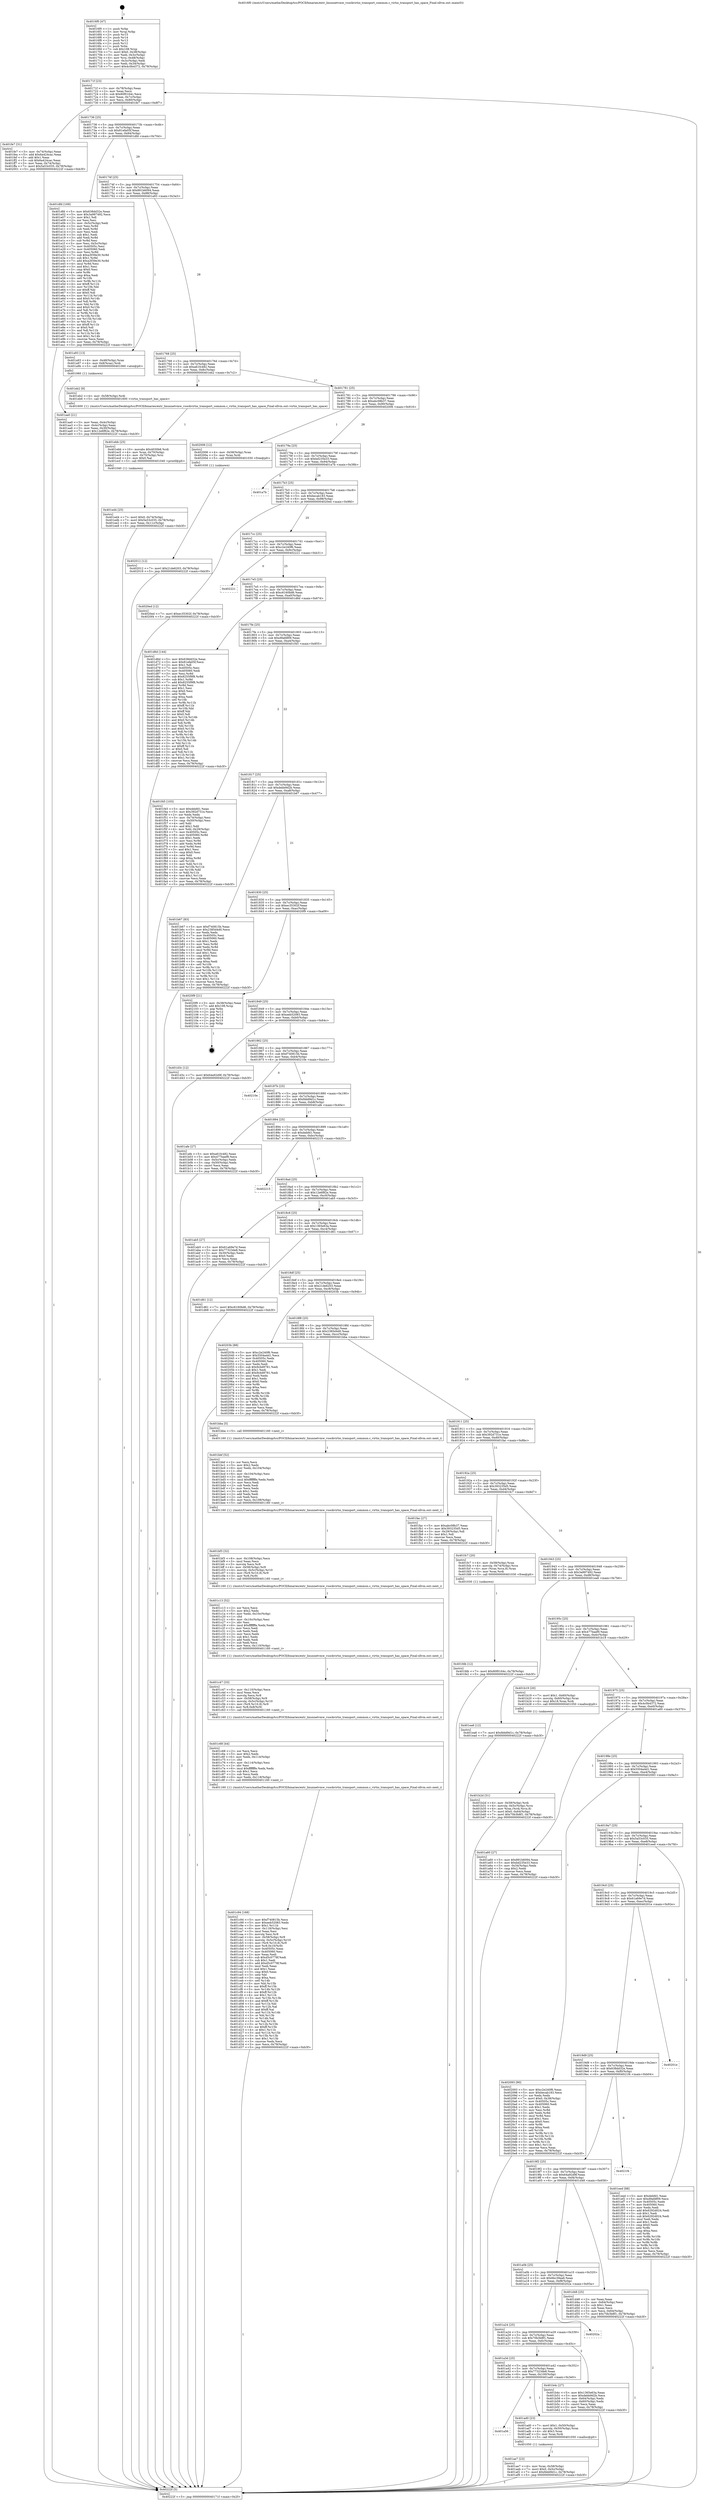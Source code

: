 digraph "0x4016f0" {
  label = "0x4016f0 (/mnt/c/Users/mathe/Desktop/tcc/POCII/binaries/extr_linuxnetvmw_vsockvirtio_transport_common.c_virtio_transport_has_space_Final-ollvm.out::main(0))"
  labelloc = "t"
  node[shape=record]

  Entry [label="",width=0.3,height=0.3,shape=circle,fillcolor=black,style=filled]
  "0x40171f" [label="{
     0x40171f [23]\l
     | [instrs]\l
     &nbsp;&nbsp;0x40171f \<+3\>: mov -0x78(%rbp),%eax\l
     &nbsp;&nbsp;0x401722 \<+2\>: mov %eax,%ecx\l
     &nbsp;&nbsp;0x401724 \<+6\>: sub $0x80f0164c,%ecx\l
     &nbsp;&nbsp;0x40172a \<+3\>: mov %eax,-0x7c(%rbp)\l
     &nbsp;&nbsp;0x40172d \<+3\>: mov %ecx,-0x80(%rbp)\l
     &nbsp;&nbsp;0x401730 \<+6\>: je 0000000000401fe7 \<main+0x8f7\>\l
  }"]
  "0x401fe7" [label="{
     0x401fe7 [31]\l
     | [instrs]\l
     &nbsp;&nbsp;0x401fe7 \<+3\>: mov -0x74(%rbp),%eax\l
     &nbsp;&nbsp;0x401fea \<+5\>: add $0x6a424cac,%eax\l
     &nbsp;&nbsp;0x401fef \<+3\>: add $0x1,%eax\l
     &nbsp;&nbsp;0x401ff2 \<+5\>: sub $0x6a424cac,%eax\l
     &nbsp;&nbsp;0x401ff7 \<+3\>: mov %eax,-0x74(%rbp)\l
     &nbsp;&nbsp;0x401ffa \<+7\>: movl $0x5a53c035,-0x78(%rbp)\l
     &nbsp;&nbsp;0x402001 \<+5\>: jmp 000000000040222f \<main+0xb3f\>\l
  }"]
  "0x401736" [label="{
     0x401736 [25]\l
     | [instrs]\l
     &nbsp;&nbsp;0x401736 \<+5\>: jmp 000000000040173b \<main+0x4b\>\l
     &nbsp;&nbsp;0x40173b \<+3\>: mov -0x7c(%rbp),%eax\l
     &nbsp;&nbsp;0x40173e \<+5\>: sub $0x81efa05f,%eax\l
     &nbsp;&nbsp;0x401743 \<+6\>: mov %eax,-0x84(%rbp)\l
     &nbsp;&nbsp;0x401749 \<+6\>: je 0000000000401dfd \<main+0x70d\>\l
  }"]
  Exit [label="",width=0.3,height=0.3,shape=circle,fillcolor=black,style=filled,peripheries=2]
  "0x401dfd" [label="{
     0x401dfd [169]\l
     | [instrs]\l
     &nbsp;&nbsp;0x401dfd \<+5\>: mov $0x638dd32e,%eax\l
     &nbsp;&nbsp;0x401e02 \<+5\>: mov $0x3a997492,%ecx\l
     &nbsp;&nbsp;0x401e07 \<+2\>: mov $0x1,%dl\l
     &nbsp;&nbsp;0x401e09 \<+2\>: xor %esi,%esi\l
     &nbsp;&nbsp;0x401e0b \<+3\>: mov -0x5c(%rbp),%edi\l
     &nbsp;&nbsp;0x401e0e \<+3\>: mov %esi,%r8d\l
     &nbsp;&nbsp;0x401e11 \<+3\>: sub %edi,%r8d\l
     &nbsp;&nbsp;0x401e14 \<+2\>: mov %esi,%edi\l
     &nbsp;&nbsp;0x401e16 \<+3\>: sub $0x1,%edi\l
     &nbsp;&nbsp;0x401e19 \<+3\>: add %edi,%r8d\l
     &nbsp;&nbsp;0x401e1c \<+3\>: sub %r8d,%esi\l
     &nbsp;&nbsp;0x401e1f \<+3\>: mov %esi,-0x5c(%rbp)\l
     &nbsp;&nbsp;0x401e22 \<+7\>: mov 0x40505c,%esi\l
     &nbsp;&nbsp;0x401e29 \<+7\>: mov 0x405060,%edi\l
     &nbsp;&nbsp;0x401e30 \<+3\>: mov %esi,%r8d\l
     &nbsp;&nbsp;0x401e33 \<+7\>: sub $0xa3f39e30,%r8d\l
     &nbsp;&nbsp;0x401e3a \<+4\>: sub $0x1,%r8d\l
     &nbsp;&nbsp;0x401e3e \<+7\>: add $0xa3f39e30,%r8d\l
     &nbsp;&nbsp;0x401e45 \<+4\>: imul %r8d,%esi\l
     &nbsp;&nbsp;0x401e49 \<+3\>: and $0x1,%esi\l
     &nbsp;&nbsp;0x401e4c \<+3\>: cmp $0x0,%esi\l
     &nbsp;&nbsp;0x401e4f \<+4\>: sete %r9b\l
     &nbsp;&nbsp;0x401e53 \<+3\>: cmp $0xa,%edi\l
     &nbsp;&nbsp;0x401e56 \<+4\>: setl %r10b\l
     &nbsp;&nbsp;0x401e5a \<+3\>: mov %r9b,%r11b\l
     &nbsp;&nbsp;0x401e5d \<+4\>: xor $0xff,%r11b\l
     &nbsp;&nbsp;0x401e61 \<+3\>: mov %r10b,%bl\l
     &nbsp;&nbsp;0x401e64 \<+3\>: xor $0xff,%bl\l
     &nbsp;&nbsp;0x401e67 \<+3\>: xor $0x0,%dl\l
     &nbsp;&nbsp;0x401e6a \<+3\>: mov %r11b,%r14b\l
     &nbsp;&nbsp;0x401e6d \<+4\>: and $0x0,%r14b\l
     &nbsp;&nbsp;0x401e71 \<+3\>: and %dl,%r9b\l
     &nbsp;&nbsp;0x401e74 \<+3\>: mov %bl,%r15b\l
     &nbsp;&nbsp;0x401e77 \<+4\>: and $0x0,%r15b\l
     &nbsp;&nbsp;0x401e7b \<+3\>: and %dl,%r10b\l
     &nbsp;&nbsp;0x401e7e \<+3\>: or %r9b,%r14b\l
     &nbsp;&nbsp;0x401e81 \<+3\>: or %r10b,%r15b\l
     &nbsp;&nbsp;0x401e84 \<+3\>: xor %r15b,%r14b\l
     &nbsp;&nbsp;0x401e87 \<+3\>: or %bl,%r11b\l
     &nbsp;&nbsp;0x401e8a \<+4\>: xor $0xff,%r11b\l
     &nbsp;&nbsp;0x401e8e \<+3\>: or $0x0,%dl\l
     &nbsp;&nbsp;0x401e91 \<+3\>: and %dl,%r11b\l
     &nbsp;&nbsp;0x401e94 \<+3\>: or %r11b,%r14b\l
     &nbsp;&nbsp;0x401e97 \<+4\>: test $0x1,%r14b\l
     &nbsp;&nbsp;0x401e9b \<+3\>: cmovne %ecx,%eax\l
     &nbsp;&nbsp;0x401e9e \<+3\>: mov %eax,-0x78(%rbp)\l
     &nbsp;&nbsp;0x401ea1 \<+5\>: jmp 000000000040222f \<main+0xb3f\>\l
  }"]
  "0x40174f" [label="{
     0x40174f [25]\l
     | [instrs]\l
     &nbsp;&nbsp;0x40174f \<+5\>: jmp 0000000000401754 \<main+0x64\>\l
     &nbsp;&nbsp;0x401754 \<+3\>: mov -0x7c(%rbp),%eax\l
     &nbsp;&nbsp;0x401757 \<+5\>: sub $0x891b6094,%eax\l
     &nbsp;&nbsp;0x40175c \<+6\>: mov %eax,-0x88(%rbp)\l
     &nbsp;&nbsp;0x401762 \<+6\>: je 0000000000401a93 \<main+0x3a3\>\l
  }"]
  "0x402012" [label="{
     0x402012 [12]\l
     | [instrs]\l
     &nbsp;&nbsp;0x402012 \<+7\>: movl $0x21de6203,-0x78(%rbp)\l
     &nbsp;&nbsp;0x402019 \<+5\>: jmp 000000000040222f \<main+0xb3f\>\l
  }"]
  "0x401a93" [label="{
     0x401a93 [13]\l
     | [instrs]\l
     &nbsp;&nbsp;0x401a93 \<+4\>: mov -0x48(%rbp),%rax\l
     &nbsp;&nbsp;0x401a97 \<+4\>: mov 0x8(%rax),%rdi\l
     &nbsp;&nbsp;0x401a9b \<+5\>: call 0000000000401060 \<atoi@plt\>\l
     | [calls]\l
     &nbsp;&nbsp;0x401060 \{1\} (unknown)\l
  }"]
  "0x401768" [label="{
     0x401768 [25]\l
     | [instrs]\l
     &nbsp;&nbsp;0x401768 \<+5\>: jmp 000000000040176d \<main+0x7d\>\l
     &nbsp;&nbsp;0x40176d \<+3\>: mov -0x7c(%rbp),%eax\l
     &nbsp;&nbsp;0x401770 \<+5\>: sub $0xa61fc482,%eax\l
     &nbsp;&nbsp;0x401775 \<+6\>: mov %eax,-0x8c(%rbp)\l
     &nbsp;&nbsp;0x40177b \<+6\>: je 0000000000401eb2 \<main+0x7c2\>\l
  }"]
  "0x401fdb" [label="{
     0x401fdb [12]\l
     | [instrs]\l
     &nbsp;&nbsp;0x401fdb \<+7\>: movl $0x80f0164c,-0x78(%rbp)\l
     &nbsp;&nbsp;0x401fe2 \<+5\>: jmp 000000000040222f \<main+0xb3f\>\l
  }"]
  "0x401eb2" [label="{
     0x401eb2 [9]\l
     | [instrs]\l
     &nbsp;&nbsp;0x401eb2 \<+4\>: mov -0x58(%rbp),%rdi\l
     &nbsp;&nbsp;0x401eb6 \<+5\>: call 0000000000401600 \<virtio_transport_has_space\>\l
     | [calls]\l
     &nbsp;&nbsp;0x401600 \{1\} (/mnt/c/Users/mathe/Desktop/tcc/POCII/binaries/extr_linuxnetvmw_vsockvirtio_transport_common.c_virtio_transport_has_space_Final-ollvm.out::virtio_transport_has_space)\l
  }"]
  "0x401781" [label="{
     0x401781 [25]\l
     | [instrs]\l
     &nbsp;&nbsp;0x401781 \<+5\>: jmp 0000000000401786 \<main+0x96\>\l
     &nbsp;&nbsp;0x401786 \<+3\>: mov -0x7c(%rbp),%eax\l
     &nbsp;&nbsp;0x401789 \<+5\>: sub $0xabc08b37,%eax\l
     &nbsp;&nbsp;0x40178e \<+6\>: mov %eax,-0x90(%rbp)\l
     &nbsp;&nbsp;0x401794 \<+6\>: je 0000000000402006 \<main+0x916\>\l
  }"]
  "0x401ed4" [label="{
     0x401ed4 [25]\l
     | [instrs]\l
     &nbsp;&nbsp;0x401ed4 \<+7\>: movl $0x0,-0x74(%rbp)\l
     &nbsp;&nbsp;0x401edb \<+7\>: movl $0x5a53c035,-0x78(%rbp)\l
     &nbsp;&nbsp;0x401ee2 \<+6\>: mov %eax,-0x11c(%rbp)\l
     &nbsp;&nbsp;0x401ee8 \<+5\>: jmp 000000000040222f \<main+0xb3f\>\l
  }"]
  "0x402006" [label="{
     0x402006 [12]\l
     | [instrs]\l
     &nbsp;&nbsp;0x402006 \<+4\>: mov -0x58(%rbp),%rax\l
     &nbsp;&nbsp;0x40200a \<+3\>: mov %rax,%rdi\l
     &nbsp;&nbsp;0x40200d \<+5\>: call 0000000000401030 \<free@plt\>\l
     | [calls]\l
     &nbsp;&nbsp;0x401030 \{1\} (unknown)\l
  }"]
  "0x40179a" [label="{
     0x40179a [25]\l
     | [instrs]\l
     &nbsp;&nbsp;0x40179a \<+5\>: jmp 000000000040179f \<main+0xaf\>\l
     &nbsp;&nbsp;0x40179f \<+3\>: mov -0x7c(%rbp),%eax\l
     &nbsp;&nbsp;0x4017a2 \<+5\>: sub $0xbd235e33,%eax\l
     &nbsp;&nbsp;0x4017a7 \<+6\>: mov %eax,-0x94(%rbp)\l
     &nbsp;&nbsp;0x4017ad \<+6\>: je 0000000000401a7b \<main+0x38b\>\l
  }"]
  "0x401ebb" [label="{
     0x401ebb [25]\l
     | [instrs]\l
     &nbsp;&nbsp;0x401ebb \<+10\>: movabs $0x4030b6,%rdi\l
     &nbsp;&nbsp;0x401ec5 \<+4\>: mov %rax,-0x70(%rbp)\l
     &nbsp;&nbsp;0x401ec9 \<+4\>: mov -0x70(%rbp),%rsi\l
     &nbsp;&nbsp;0x401ecd \<+2\>: mov $0x0,%al\l
     &nbsp;&nbsp;0x401ecf \<+5\>: call 0000000000401040 \<printf@plt\>\l
     | [calls]\l
     &nbsp;&nbsp;0x401040 \{1\} (unknown)\l
  }"]
  "0x401a7b" [label="{
     0x401a7b\l
  }", style=dashed]
  "0x4017b3" [label="{
     0x4017b3 [25]\l
     | [instrs]\l
     &nbsp;&nbsp;0x4017b3 \<+5\>: jmp 00000000004017b8 \<main+0xc8\>\l
     &nbsp;&nbsp;0x4017b8 \<+3\>: mov -0x7c(%rbp),%eax\l
     &nbsp;&nbsp;0x4017bb \<+5\>: sub $0xbecab183,%eax\l
     &nbsp;&nbsp;0x4017c0 \<+6\>: mov %eax,-0x98(%rbp)\l
     &nbsp;&nbsp;0x4017c6 \<+6\>: je 00000000004020ed \<main+0x9fd\>\l
  }"]
  "0x401c94" [label="{
     0x401c94 [168]\l
     | [instrs]\l
     &nbsp;&nbsp;0x401c94 \<+5\>: mov $0xf740815b,%ecx\l
     &nbsp;&nbsp;0x401c99 \<+5\>: mov $0xeeb52083,%edx\l
     &nbsp;&nbsp;0x401c9e \<+3\>: mov $0x1,%r11b\l
     &nbsp;&nbsp;0x401ca1 \<+6\>: mov -0x118(%rbp),%esi\l
     &nbsp;&nbsp;0x401ca7 \<+3\>: imul %eax,%esi\l
     &nbsp;&nbsp;0x401caa \<+3\>: movslq %esi,%r8\l
     &nbsp;&nbsp;0x401cad \<+4\>: mov -0x58(%rbp),%r9\l
     &nbsp;&nbsp;0x401cb1 \<+4\>: movslq -0x5c(%rbp),%r10\l
     &nbsp;&nbsp;0x401cb5 \<+4\>: mov (%r9,%r10,8),%r9\l
     &nbsp;&nbsp;0x401cb9 \<+4\>: mov %r8,0x10(%r9)\l
     &nbsp;&nbsp;0x401cbd \<+7\>: mov 0x40505c,%eax\l
     &nbsp;&nbsp;0x401cc4 \<+7\>: mov 0x405060,%esi\l
     &nbsp;&nbsp;0x401ccb \<+2\>: mov %eax,%edi\l
     &nbsp;&nbsp;0x401ccd \<+6\>: sub $0xd5c0778f,%edi\l
     &nbsp;&nbsp;0x401cd3 \<+3\>: sub $0x1,%edi\l
     &nbsp;&nbsp;0x401cd6 \<+6\>: add $0xd5c0778f,%edi\l
     &nbsp;&nbsp;0x401cdc \<+3\>: imul %edi,%eax\l
     &nbsp;&nbsp;0x401cdf \<+3\>: and $0x1,%eax\l
     &nbsp;&nbsp;0x401ce2 \<+3\>: cmp $0x0,%eax\l
     &nbsp;&nbsp;0x401ce5 \<+3\>: sete %bl\l
     &nbsp;&nbsp;0x401ce8 \<+3\>: cmp $0xa,%esi\l
     &nbsp;&nbsp;0x401ceb \<+4\>: setl %r14b\l
     &nbsp;&nbsp;0x401cef \<+3\>: mov %bl,%r15b\l
     &nbsp;&nbsp;0x401cf2 \<+4\>: xor $0xff,%r15b\l
     &nbsp;&nbsp;0x401cf6 \<+3\>: mov %r14b,%r12b\l
     &nbsp;&nbsp;0x401cf9 \<+4\>: xor $0xff,%r12b\l
     &nbsp;&nbsp;0x401cfd \<+4\>: xor $0x1,%r11b\l
     &nbsp;&nbsp;0x401d01 \<+3\>: mov %r15b,%r13b\l
     &nbsp;&nbsp;0x401d04 \<+4\>: and $0xff,%r13b\l
     &nbsp;&nbsp;0x401d08 \<+3\>: and %r11b,%bl\l
     &nbsp;&nbsp;0x401d0b \<+3\>: mov %r12b,%al\l
     &nbsp;&nbsp;0x401d0e \<+2\>: and $0xff,%al\l
     &nbsp;&nbsp;0x401d10 \<+3\>: and %r11b,%r14b\l
     &nbsp;&nbsp;0x401d13 \<+3\>: or %bl,%r13b\l
     &nbsp;&nbsp;0x401d16 \<+3\>: or %r14b,%al\l
     &nbsp;&nbsp;0x401d19 \<+3\>: xor %al,%r13b\l
     &nbsp;&nbsp;0x401d1c \<+3\>: or %r12b,%r15b\l
     &nbsp;&nbsp;0x401d1f \<+4\>: xor $0xff,%r15b\l
     &nbsp;&nbsp;0x401d23 \<+4\>: or $0x1,%r11b\l
     &nbsp;&nbsp;0x401d27 \<+3\>: and %r11b,%r15b\l
     &nbsp;&nbsp;0x401d2a \<+3\>: or %r15b,%r13b\l
     &nbsp;&nbsp;0x401d2d \<+4\>: test $0x1,%r13b\l
     &nbsp;&nbsp;0x401d31 \<+3\>: cmovne %edx,%ecx\l
     &nbsp;&nbsp;0x401d34 \<+3\>: mov %ecx,-0x78(%rbp)\l
     &nbsp;&nbsp;0x401d37 \<+5\>: jmp 000000000040222f \<main+0xb3f\>\l
  }"]
  "0x4020ed" [label="{
     0x4020ed [12]\l
     | [instrs]\l
     &nbsp;&nbsp;0x4020ed \<+7\>: movl $0xec35302f,-0x78(%rbp)\l
     &nbsp;&nbsp;0x4020f4 \<+5\>: jmp 000000000040222f \<main+0xb3f\>\l
  }"]
  "0x4017cc" [label="{
     0x4017cc [25]\l
     | [instrs]\l
     &nbsp;&nbsp;0x4017cc \<+5\>: jmp 00000000004017d1 \<main+0xe1\>\l
     &nbsp;&nbsp;0x4017d1 \<+3\>: mov -0x7c(%rbp),%eax\l
     &nbsp;&nbsp;0x4017d4 \<+5\>: sub $0xc2e240f6,%eax\l
     &nbsp;&nbsp;0x4017d9 \<+6\>: mov %eax,-0x9c(%rbp)\l
     &nbsp;&nbsp;0x4017df \<+6\>: je 0000000000402221 \<main+0xb31\>\l
  }"]
  "0x401c68" [label="{
     0x401c68 [44]\l
     | [instrs]\l
     &nbsp;&nbsp;0x401c68 \<+2\>: xor %ecx,%ecx\l
     &nbsp;&nbsp;0x401c6a \<+5\>: mov $0x2,%edx\l
     &nbsp;&nbsp;0x401c6f \<+6\>: mov %edx,-0x114(%rbp)\l
     &nbsp;&nbsp;0x401c75 \<+1\>: cltd\l
     &nbsp;&nbsp;0x401c76 \<+6\>: mov -0x114(%rbp),%esi\l
     &nbsp;&nbsp;0x401c7c \<+2\>: idiv %esi\l
     &nbsp;&nbsp;0x401c7e \<+6\>: imul $0xfffffffe,%edx,%edx\l
     &nbsp;&nbsp;0x401c84 \<+3\>: sub $0x1,%ecx\l
     &nbsp;&nbsp;0x401c87 \<+2\>: sub %ecx,%edx\l
     &nbsp;&nbsp;0x401c89 \<+6\>: mov %edx,-0x118(%rbp)\l
     &nbsp;&nbsp;0x401c8f \<+5\>: call 0000000000401160 \<next_i\>\l
     | [calls]\l
     &nbsp;&nbsp;0x401160 \{1\} (/mnt/c/Users/mathe/Desktop/tcc/POCII/binaries/extr_linuxnetvmw_vsockvirtio_transport_common.c_virtio_transport_has_space_Final-ollvm.out::next_i)\l
  }"]
  "0x402221" [label="{
     0x402221\l
  }", style=dashed]
  "0x4017e5" [label="{
     0x4017e5 [25]\l
     | [instrs]\l
     &nbsp;&nbsp;0x4017e5 \<+5\>: jmp 00000000004017ea \<main+0xfa\>\l
     &nbsp;&nbsp;0x4017ea \<+3\>: mov -0x7c(%rbp),%eax\l
     &nbsp;&nbsp;0x4017ed \<+5\>: sub $0xc6160bd6,%eax\l
     &nbsp;&nbsp;0x4017f2 \<+6\>: mov %eax,-0xa0(%rbp)\l
     &nbsp;&nbsp;0x4017f8 \<+6\>: je 0000000000401d6d \<main+0x67d\>\l
  }"]
  "0x401c47" [label="{
     0x401c47 [33]\l
     | [instrs]\l
     &nbsp;&nbsp;0x401c47 \<+6\>: mov -0x110(%rbp),%ecx\l
     &nbsp;&nbsp;0x401c4d \<+3\>: imul %eax,%ecx\l
     &nbsp;&nbsp;0x401c50 \<+3\>: movslq %ecx,%r8\l
     &nbsp;&nbsp;0x401c53 \<+4\>: mov -0x58(%rbp),%r9\l
     &nbsp;&nbsp;0x401c57 \<+4\>: movslq -0x5c(%rbp),%r10\l
     &nbsp;&nbsp;0x401c5b \<+4\>: mov (%r9,%r10,8),%r9\l
     &nbsp;&nbsp;0x401c5f \<+4\>: mov %r8,0x8(%r9)\l
     &nbsp;&nbsp;0x401c63 \<+5\>: call 0000000000401160 \<next_i\>\l
     | [calls]\l
     &nbsp;&nbsp;0x401160 \{1\} (/mnt/c/Users/mathe/Desktop/tcc/POCII/binaries/extr_linuxnetvmw_vsockvirtio_transport_common.c_virtio_transport_has_space_Final-ollvm.out::next_i)\l
  }"]
  "0x401d6d" [label="{
     0x401d6d [144]\l
     | [instrs]\l
     &nbsp;&nbsp;0x401d6d \<+5\>: mov $0x638dd32e,%eax\l
     &nbsp;&nbsp;0x401d72 \<+5\>: mov $0x81efa05f,%ecx\l
     &nbsp;&nbsp;0x401d77 \<+2\>: mov $0x1,%dl\l
     &nbsp;&nbsp;0x401d79 \<+7\>: mov 0x40505c,%esi\l
     &nbsp;&nbsp;0x401d80 \<+7\>: mov 0x405060,%edi\l
     &nbsp;&nbsp;0x401d87 \<+3\>: mov %esi,%r8d\l
     &nbsp;&nbsp;0x401d8a \<+7\>: sub $0x8255f9f8,%r8d\l
     &nbsp;&nbsp;0x401d91 \<+4\>: sub $0x1,%r8d\l
     &nbsp;&nbsp;0x401d95 \<+7\>: add $0x8255f9f8,%r8d\l
     &nbsp;&nbsp;0x401d9c \<+4\>: imul %r8d,%esi\l
     &nbsp;&nbsp;0x401da0 \<+3\>: and $0x1,%esi\l
     &nbsp;&nbsp;0x401da3 \<+3\>: cmp $0x0,%esi\l
     &nbsp;&nbsp;0x401da6 \<+4\>: sete %r9b\l
     &nbsp;&nbsp;0x401daa \<+3\>: cmp $0xa,%edi\l
     &nbsp;&nbsp;0x401dad \<+4\>: setl %r10b\l
     &nbsp;&nbsp;0x401db1 \<+3\>: mov %r9b,%r11b\l
     &nbsp;&nbsp;0x401db4 \<+4\>: xor $0xff,%r11b\l
     &nbsp;&nbsp;0x401db8 \<+3\>: mov %r10b,%bl\l
     &nbsp;&nbsp;0x401dbb \<+3\>: xor $0xff,%bl\l
     &nbsp;&nbsp;0x401dbe \<+3\>: xor $0x0,%dl\l
     &nbsp;&nbsp;0x401dc1 \<+3\>: mov %r11b,%r14b\l
     &nbsp;&nbsp;0x401dc4 \<+4\>: and $0x0,%r14b\l
     &nbsp;&nbsp;0x401dc8 \<+3\>: and %dl,%r9b\l
     &nbsp;&nbsp;0x401dcb \<+3\>: mov %bl,%r15b\l
     &nbsp;&nbsp;0x401dce \<+4\>: and $0x0,%r15b\l
     &nbsp;&nbsp;0x401dd2 \<+3\>: and %dl,%r10b\l
     &nbsp;&nbsp;0x401dd5 \<+3\>: or %r9b,%r14b\l
     &nbsp;&nbsp;0x401dd8 \<+3\>: or %r10b,%r15b\l
     &nbsp;&nbsp;0x401ddb \<+3\>: xor %r15b,%r14b\l
     &nbsp;&nbsp;0x401dde \<+3\>: or %bl,%r11b\l
     &nbsp;&nbsp;0x401de1 \<+4\>: xor $0xff,%r11b\l
     &nbsp;&nbsp;0x401de5 \<+3\>: or $0x0,%dl\l
     &nbsp;&nbsp;0x401de8 \<+3\>: and %dl,%r11b\l
     &nbsp;&nbsp;0x401deb \<+3\>: or %r11b,%r14b\l
     &nbsp;&nbsp;0x401dee \<+4\>: test $0x1,%r14b\l
     &nbsp;&nbsp;0x401df2 \<+3\>: cmovne %ecx,%eax\l
     &nbsp;&nbsp;0x401df5 \<+3\>: mov %eax,-0x78(%rbp)\l
     &nbsp;&nbsp;0x401df8 \<+5\>: jmp 000000000040222f \<main+0xb3f\>\l
  }"]
  "0x4017fe" [label="{
     0x4017fe [25]\l
     | [instrs]\l
     &nbsp;&nbsp;0x4017fe \<+5\>: jmp 0000000000401803 \<main+0x113\>\l
     &nbsp;&nbsp;0x401803 \<+3\>: mov -0x7c(%rbp),%eax\l
     &nbsp;&nbsp;0x401806 \<+5\>: sub $0xd9afdf09,%eax\l
     &nbsp;&nbsp;0x40180b \<+6\>: mov %eax,-0xa4(%rbp)\l
     &nbsp;&nbsp;0x401811 \<+6\>: je 0000000000401f45 \<main+0x855\>\l
  }"]
  "0x401c13" [label="{
     0x401c13 [52]\l
     | [instrs]\l
     &nbsp;&nbsp;0x401c13 \<+2\>: xor %ecx,%ecx\l
     &nbsp;&nbsp;0x401c15 \<+5\>: mov $0x2,%edx\l
     &nbsp;&nbsp;0x401c1a \<+6\>: mov %edx,-0x10c(%rbp)\l
     &nbsp;&nbsp;0x401c20 \<+1\>: cltd\l
     &nbsp;&nbsp;0x401c21 \<+6\>: mov -0x10c(%rbp),%esi\l
     &nbsp;&nbsp;0x401c27 \<+2\>: idiv %esi\l
     &nbsp;&nbsp;0x401c29 \<+6\>: imul $0xfffffffe,%edx,%edx\l
     &nbsp;&nbsp;0x401c2f \<+2\>: mov %ecx,%edi\l
     &nbsp;&nbsp;0x401c31 \<+2\>: sub %edx,%edi\l
     &nbsp;&nbsp;0x401c33 \<+2\>: mov %ecx,%edx\l
     &nbsp;&nbsp;0x401c35 \<+3\>: sub $0x1,%edx\l
     &nbsp;&nbsp;0x401c38 \<+2\>: add %edx,%edi\l
     &nbsp;&nbsp;0x401c3a \<+2\>: sub %edi,%ecx\l
     &nbsp;&nbsp;0x401c3c \<+6\>: mov %ecx,-0x110(%rbp)\l
     &nbsp;&nbsp;0x401c42 \<+5\>: call 0000000000401160 \<next_i\>\l
     | [calls]\l
     &nbsp;&nbsp;0x401160 \{1\} (/mnt/c/Users/mathe/Desktop/tcc/POCII/binaries/extr_linuxnetvmw_vsockvirtio_transport_common.c_virtio_transport_has_space_Final-ollvm.out::next_i)\l
  }"]
  "0x401f45" [label="{
     0x401f45 [103]\l
     | [instrs]\l
     &nbsp;&nbsp;0x401f45 \<+5\>: mov $0xdebfd1,%eax\l
     &nbsp;&nbsp;0x401f4a \<+5\>: mov $0x392d731e,%ecx\l
     &nbsp;&nbsp;0x401f4f \<+2\>: xor %edx,%edx\l
     &nbsp;&nbsp;0x401f51 \<+3\>: mov -0x74(%rbp),%esi\l
     &nbsp;&nbsp;0x401f54 \<+3\>: cmp -0x50(%rbp),%esi\l
     &nbsp;&nbsp;0x401f57 \<+4\>: setl %dil\l
     &nbsp;&nbsp;0x401f5b \<+4\>: and $0x1,%dil\l
     &nbsp;&nbsp;0x401f5f \<+4\>: mov %dil,-0x29(%rbp)\l
     &nbsp;&nbsp;0x401f63 \<+7\>: mov 0x40505c,%esi\l
     &nbsp;&nbsp;0x401f6a \<+8\>: mov 0x405060,%r8d\l
     &nbsp;&nbsp;0x401f72 \<+3\>: sub $0x1,%edx\l
     &nbsp;&nbsp;0x401f75 \<+3\>: mov %esi,%r9d\l
     &nbsp;&nbsp;0x401f78 \<+3\>: add %edx,%r9d\l
     &nbsp;&nbsp;0x401f7b \<+4\>: imul %r9d,%esi\l
     &nbsp;&nbsp;0x401f7f \<+3\>: and $0x1,%esi\l
     &nbsp;&nbsp;0x401f82 \<+3\>: cmp $0x0,%esi\l
     &nbsp;&nbsp;0x401f85 \<+4\>: sete %dil\l
     &nbsp;&nbsp;0x401f89 \<+4\>: cmp $0xa,%r8d\l
     &nbsp;&nbsp;0x401f8d \<+4\>: setl %r10b\l
     &nbsp;&nbsp;0x401f91 \<+3\>: mov %dil,%r11b\l
     &nbsp;&nbsp;0x401f94 \<+3\>: and %r10b,%r11b\l
     &nbsp;&nbsp;0x401f97 \<+3\>: xor %r10b,%dil\l
     &nbsp;&nbsp;0x401f9a \<+3\>: or %dil,%r11b\l
     &nbsp;&nbsp;0x401f9d \<+4\>: test $0x1,%r11b\l
     &nbsp;&nbsp;0x401fa1 \<+3\>: cmovne %ecx,%eax\l
     &nbsp;&nbsp;0x401fa4 \<+3\>: mov %eax,-0x78(%rbp)\l
     &nbsp;&nbsp;0x401fa7 \<+5\>: jmp 000000000040222f \<main+0xb3f\>\l
  }"]
  "0x401817" [label="{
     0x401817 [25]\l
     | [instrs]\l
     &nbsp;&nbsp;0x401817 \<+5\>: jmp 000000000040181c \<main+0x12c\>\l
     &nbsp;&nbsp;0x40181c \<+3\>: mov -0x7c(%rbp),%eax\l
     &nbsp;&nbsp;0x40181f \<+5\>: sub $0xdebb9d2b,%eax\l
     &nbsp;&nbsp;0x401824 \<+6\>: mov %eax,-0xa8(%rbp)\l
     &nbsp;&nbsp;0x40182a \<+6\>: je 0000000000401b67 \<main+0x477\>\l
  }"]
  "0x401bf3" [label="{
     0x401bf3 [32]\l
     | [instrs]\l
     &nbsp;&nbsp;0x401bf3 \<+6\>: mov -0x108(%rbp),%ecx\l
     &nbsp;&nbsp;0x401bf9 \<+3\>: imul %eax,%ecx\l
     &nbsp;&nbsp;0x401bfc \<+3\>: movslq %ecx,%r8\l
     &nbsp;&nbsp;0x401bff \<+4\>: mov -0x58(%rbp),%r9\l
     &nbsp;&nbsp;0x401c03 \<+4\>: movslq -0x5c(%rbp),%r10\l
     &nbsp;&nbsp;0x401c07 \<+4\>: mov (%r9,%r10,8),%r9\l
     &nbsp;&nbsp;0x401c0b \<+3\>: mov %r8,(%r9)\l
     &nbsp;&nbsp;0x401c0e \<+5\>: call 0000000000401160 \<next_i\>\l
     | [calls]\l
     &nbsp;&nbsp;0x401160 \{1\} (/mnt/c/Users/mathe/Desktop/tcc/POCII/binaries/extr_linuxnetvmw_vsockvirtio_transport_common.c_virtio_transport_has_space_Final-ollvm.out::next_i)\l
  }"]
  "0x401b67" [label="{
     0x401b67 [83]\l
     | [instrs]\l
     &nbsp;&nbsp;0x401b67 \<+5\>: mov $0xf740815b,%eax\l
     &nbsp;&nbsp;0x401b6c \<+5\>: mov $0x2385d4d0,%ecx\l
     &nbsp;&nbsp;0x401b71 \<+2\>: xor %edx,%edx\l
     &nbsp;&nbsp;0x401b73 \<+7\>: mov 0x40505c,%esi\l
     &nbsp;&nbsp;0x401b7a \<+7\>: mov 0x405060,%edi\l
     &nbsp;&nbsp;0x401b81 \<+3\>: sub $0x1,%edx\l
     &nbsp;&nbsp;0x401b84 \<+3\>: mov %esi,%r8d\l
     &nbsp;&nbsp;0x401b87 \<+3\>: add %edx,%r8d\l
     &nbsp;&nbsp;0x401b8a \<+4\>: imul %r8d,%esi\l
     &nbsp;&nbsp;0x401b8e \<+3\>: and $0x1,%esi\l
     &nbsp;&nbsp;0x401b91 \<+3\>: cmp $0x0,%esi\l
     &nbsp;&nbsp;0x401b94 \<+4\>: sete %r9b\l
     &nbsp;&nbsp;0x401b98 \<+3\>: cmp $0xa,%edi\l
     &nbsp;&nbsp;0x401b9b \<+4\>: setl %r10b\l
     &nbsp;&nbsp;0x401b9f \<+3\>: mov %r9b,%r11b\l
     &nbsp;&nbsp;0x401ba2 \<+3\>: and %r10b,%r11b\l
     &nbsp;&nbsp;0x401ba5 \<+3\>: xor %r10b,%r9b\l
     &nbsp;&nbsp;0x401ba8 \<+3\>: or %r9b,%r11b\l
     &nbsp;&nbsp;0x401bab \<+4\>: test $0x1,%r11b\l
     &nbsp;&nbsp;0x401baf \<+3\>: cmovne %ecx,%eax\l
     &nbsp;&nbsp;0x401bb2 \<+3\>: mov %eax,-0x78(%rbp)\l
     &nbsp;&nbsp;0x401bb5 \<+5\>: jmp 000000000040222f \<main+0xb3f\>\l
  }"]
  "0x401830" [label="{
     0x401830 [25]\l
     | [instrs]\l
     &nbsp;&nbsp;0x401830 \<+5\>: jmp 0000000000401835 \<main+0x145\>\l
     &nbsp;&nbsp;0x401835 \<+3\>: mov -0x7c(%rbp),%eax\l
     &nbsp;&nbsp;0x401838 \<+5\>: sub $0xec35302f,%eax\l
     &nbsp;&nbsp;0x40183d \<+6\>: mov %eax,-0xac(%rbp)\l
     &nbsp;&nbsp;0x401843 \<+6\>: je 00000000004020f9 \<main+0xa09\>\l
  }"]
  "0x401bbf" [label="{
     0x401bbf [52]\l
     | [instrs]\l
     &nbsp;&nbsp;0x401bbf \<+2\>: xor %ecx,%ecx\l
     &nbsp;&nbsp;0x401bc1 \<+5\>: mov $0x2,%edx\l
     &nbsp;&nbsp;0x401bc6 \<+6\>: mov %edx,-0x104(%rbp)\l
     &nbsp;&nbsp;0x401bcc \<+1\>: cltd\l
     &nbsp;&nbsp;0x401bcd \<+6\>: mov -0x104(%rbp),%esi\l
     &nbsp;&nbsp;0x401bd3 \<+2\>: idiv %esi\l
     &nbsp;&nbsp;0x401bd5 \<+6\>: imul $0xfffffffe,%edx,%edx\l
     &nbsp;&nbsp;0x401bdb \<+2\>: mov %ecx,%edi\l
     &nbsp;&nbsp;0x401bdd \<+2\>: sub %edx,%edi\l
     &nbsp;&nbsp;0x401bdf \<+2\>: mov %ecx,%edx\l
     &nbsp;&nbsp;0x401be1 \<+3\>: sub $0x1,%edx\l
     &nbsp;&nbsp;0x401be4 \<+2\>: add %edx,%edi\l
     &nbsp;&nbsp;0x401be6 \<+2\>: sub %edi,%ecx\l
     &nbsp;&nbsp;0x401be8 \<+6\>: mov %ecx,-0x108(%rbp)\l
     &nbsp;&nbsp;0x401bee \<+5\>: call 0000000000401160 \<next_i\>\l
     | [calls]\l
     &nbsp;&nbsp;0x401160 \{1\} (/mnt/c/Users/mathe/Desktop/tcc/POCII/binaries/extr_linuxnetvmw_vsockvirtio_transport_common.c_virtio_transport_has_space_Final-ollvm.out::next_i)\l
  }"]
  "0x4020f9" [label="{
     0x4020f9 [21]\l
     | [instrs]\l
     &nbsp;&nbsp;0x4020f9 \<+3\>: mov -0x38(%rbp),%eax\l
     &nbsp;&nbsp;0x4020fc \<+7\>: add $0x108,%rsp\l
     &nbsp;&nbsp;0x402103 \<+1\>: pop %rbx\l
     &nbsp;&nbsp;0x402104 \<+2\>: pop %r12\l
     &nbsp;&nbsp;0x402106 \<+2\>: pop %r13\l
     &nbsp;&nbsp;0x402108 \<+2\>: pop %r14\l
     &nbsp;&nbsp;0x40210a \<+2\>: pop %r15\l
     &nbsp;&nbsp;0x40210c \<+1\>: pop %rbp\l
     &nbsp;&nbsp;0x40210d \<+1\>: ret\l
  }"]
  "0x401849" [label="{
     0x401849 [25]\l
     | [instrs]\l
     &nbsp;&nbsp;0x401849 \<+5\>: jmp 000000000040184e \<main+0x15e\>\l
     &nbsp;&nbsp;0x40184e \<+3\>: mov -0x7c(%rbp),%eax\l
     &nbsp;&nbsp;0x401851 \<+5\>: sub $0xeeb52083,%eax\l
     &nbsp;&nbsp;0x401856 \<+6\>: mov %eax,-0xb0(%rbp)\l
     &nbsp;&nbsp;0x40185c \<+6\>: je 0000000000401d3c \<main+0x64c\>\l
  }"]
  "0x401b2d" [label="{
     0x401b2d [31]\l
     | [instrs]\l
     &nbsp;&nbsp;0x401b2d \<+4\>: mov -0x58(%rbp),%rdi\l
     &nbsp;&nbsp;0x401b31 \<+4\>: movslq -0x5c(%rbp),%rcx\l
     &nbsp;&nbsp;0x401b35 \<+4\>: mov %rax,(%rdi,%rcx,8)\l
     &nbsp;&nbsp;0x401b39 \<+7\>: movl $0x0,-0x64(%rbp)\l
     &nbsp;&nbsp;0x401b40 \<+7\>: movl $0x70b3b8f1,-0x78(%rbp)\l
     &nbsp;&nbsp;0x401b47 \<+5\>: jmp 000000000040222f \<main+0xb3f\>\l
  }"]
  "0x401d3c" [label="{
     0x401d3c [12]\l
     | [instrs]\l
     &nbsp;&nbsp;0x401d3c \<+7\>: movl $0x64a92d9f,-0x78(%rbp)\l
     &nbsp;&nbsp;0x401d43 \<+5\>: jmp 000000000040222f \<main+0xb3f\>\l
  }"]
  "0x401862" [label="{
     0x401862 [25]\l
     | [instrs]\l
     &nbsp;&nbsp;0x401862 \<+5\>: jmp 0000000000401867 \<main+0x177\>\l
     &nbsp;&nbsp;0x401867 \<+3\>: mov -0x7c(%rbp),%eax\l
     &nbsp;&nbsp;0x40186a \<+5\>: sub $0xf740815b,%eax\l
     &nbsp;&nbsp;0x40186f \<+6\>: mov %eax,-0xb4(%rbp)\l
     &nbsp;&nbsp;0x401875 \<+6\>: je 000000000040210e \<main+0xa1e\>\l
  }"]
  "0x401ae7" [label="{
     0x401ae7 [23]\l
     | [instrs]\l
     &nbsp;&nbsp;0x401ae7 \<+4\>: mov %rax,-0x58(%rbp)\l
     &nbsp;&nbsp;0x401aeb \<+7\>: movl $0x0,-0x5c(%rbp)\l
     &nbsp;&nbsp;0x401af2 \<+7\>: movl $0xfddd9d1c,-0x78(%rbp)\l
     &nbsp;&nbsp;0x401af9 \<+5\>: jmp 000000000040222f \<main+0xb3f\>\l
  }"]
  "0x40210e" [label="{
     0x40210e\l
  }", style=dashed]
  "0x40187b" [label="{
     0x40187b [25]\l
     | [instrs]\l
     &nbsp;&nbsp;0x40187b \<+5\>: jmp 0000000000401880 \<main+0x190\>\l
     &nbsp;&nbsp;0x401880 \<+3\>: mov -0x7c(%rbp),%eax\l
     &nbsp;&nbsp;0x401883 \<+5\>: sub $0xfddd9d1c,%eax\l
     &nbsp;&nbsp;0x401888 \<+6\>: mov %eax,-0xb8(%rbp)\l
     &nbsp;&nbsp;0x40188e \<+6\>: je 0000000000401afe \<main+0x40e\>\l
  }"]
  "0x401a56" [label="{
     0x401a56\l
  }", style=dashed]
  "0x401afe" [label="{
     0x401afe [27]\l
     | [instrs]\l
     &nbsp;&nbsp;0x401afe \<+5\>: mov $0xa61fc482,%eax\l
     &nbsp;&nbsp;0x401b03 \<+5\>: mov $0x477baef9,%ecx\l
     &nbsp;&nbsp;0x401b08 \<+3\>: mov -0x5c(%rbp),%edx\l
     &nbsp;&nbsp;0x401b0b \<+3\>: cmp -0x50(%rbp),%edx\l
     &nbsp;&nbsp;0x401b0e \<+3\>: cmovl %ecx,%eax\l
     &nbsp;&nbsp;0x401b11 \<+3\>: mov %eax,-0x78(%rbp)\l
     &nbsp;&nbsp;0x401b14 \<+5\>: jmp 000000000040222f \<main+0xb3f\>\l
  }"]
  "0x401894" [label="{
     0x401894 [25]\l
     | [instrs]\l
     &nbsp;&nbsp;0x401894 \<+5\>: jmp 0000000000401899 \<main+0x1a9\>\l
     &nbsp;&nbsp;0x401899 \<+3\>: mov -0x7c(%rbp),%eax\l
     &nbsp;&nbsp;0x40189c \<+5\>: sub $0xdebfd1,%eax\l
     &nbsp;&nbsp;0x4018a1 \<+6\>: mov %eax,-0xbc(%rbp)\l
     &nbsp;&nbsp;0x4018a7 \<+6\>: je 0000000000402215 \<main+0xb25\>\l
  }"]
  "0x401ad0" [label="{
     0x401ad0 [23]\l
     | [instrs]\l
     &nbsp;&nbsp;0x401ad0 \<+7\>: movl $0x1,-0x50(%rbp)\l
     &nbsp;&nbsp;0x401ad7 \<+4\>: movslq -0x50(%rbp),%rax\l
     &nbsp;&nbsp;0x401adb \<+4\>: shl $0x3,%rax\l
     &nbsp;&nbsp;0x401adf \<+3\>: mov %rax,%rdi\l
     &nbsp;&nbsp;0x401ae2 \<+5\>: call 0000000000401050 \<malloc@plt\>\l
     | [calls]\l
     &nbsp;&nbsp;0x401050 \{1\} (unknown)\l
  }"]
  "0x402215" [label="{
     0x402215\l
  }", style=dashed]
  "0x4018ad" [label="{
     0x4018ad [25]\l
     | [instrs]\l
     &nbsp;&nbsp;0x4018ad \<+5\>: jmp 00000000004018b2 \<main+0x1c2\>\l
     &nbsp;&nbsp;0x4018b2 \<+3\>: mov -0x7c(%rbp),%eax\l
     &nbsp;&nbsp;0x4018b5 \<+5\>: sub $0x12e6f82e,%eax\l
     &nbsp;&nbsp;0x4018ba \<+6\>: mov %eax,-0xc0(%rbp)\l
     &nbsp;&nbsp;0x4018c0 \<+6\>: je 0000000000401ab5 \<main+0x3c5\>\l
  }"]
  "0x401a3d" [label="{
     0x401a3d [25]\l
     | [instrs]\l
     &nbsp;&nbsp;0x401a3d \<+5\>: jmp 0000000000401a42 \<main+0x352\>\l
     &nbsp;&nbsp;0x401a42 \<+3\>: mov -0x7c(%rbp),%eax\l
     &nbsp;&nbsp;0x401a45 \<+5\>: sub $0x77323de8,%eax\l
     &nbsp;&nbsp;0x401a4a \<+6\>: mov %eax,-0x100(%rbp)\l
     &nbsp;&nbsp;0x401a50 \<+6\>: je 0000000000401ad0 \<main+0x3e0\>\l
  }"]
  "0x401ab5" [label="{
     0x401ab5 [27]\l
     | [instrs]\l
     &nbsp;&nbsp;0x401ab5 \<+5\>: mov $0x61a69e7d,%eax\l
     &nbsp;&nbsp;0x401aba \<+5\>: mov $0x77323de8,%ecx\l
     &nbsp;&nbsp;0x401abf \<+3\>: mov -0x30(%rbp),%edx\l
     &nbsp;&nbsp;0x401ac2 \<+3\>: cmp $0x0,%edx\l
     &nbsp;&nbsp;0x401ac5 \<+3\>: cmove %ecx,%eax\l
     &nbsp;&nbsp;0x401ac8 \<+3\>: mov %eax,-0x78(%rbp)\l
     &nbsp;&nbsp;0x401acb \<+5\>: jmp 000000000040222f \<main+0xb3f\>\l
  }"]
  "0x4018c6" [label="{
     0x4018c6 [25]\l
     | [instrs]\l
     &nbsp;&nbsp;0x4018c6 \<+5\>: jmp 00000000004018cb \<main+0x1db\>\l
     &nbsp;&nbsp;0x4018cb \<+3\>: mov -0x7c(%rbp),%eax\l
     &nbsp;&nbsp;0x4018ce \<+5\>: sub $0x1365e63a,%eax\l
     &nbsp;&nbsp;0x4018d3 \<+6\>: mov %eax,-0xc4(%rbp)\l
     &nbsp;&nbsp;0x4018d9 \<+6\>: je 0000000000401d61 \<main+0x671\>\l
  }"]
  "0x401b4c" [label="{
     0x401b4c [27]\l
     | [instrs]\l
     &nbsp;&nbsp;0x401b4c \<+5\>: mov $0x1365e63a,%eax\l
     &nbsp;&nbsp;0x401b51 \<+5\>: mov $0xdebb9d2b,%ecx\l
     &nbsp;&nbsp;0x401b56 \<+3\>: mov -0x64(%rbp),%edx\l
     &nbsp;&nbsp;0x401b59 \<+3\>: cmp -0x60(%rbp),%edx\l
     &nbsp;&nbsp;0x401b5c \<+3\>: cmovl %ecx,%eax\l
     &nbsp;&nbsp;0x401b5f \<+3\>: mov %eax,-0x78(%rbp)\l
     &nbsp;&nbsp;0x401b62 \<+5\>: jmp 000000000040222f \<main+0xb3f\>\l
  }"]
  "0x401d61" [label="{
     0x401d61 [12]\l
     | [instrs]\l
     &nbsp;&nbsp;0x401d61 \<+7\>: movl $0xc6160bd6,-0x78(%rbp)\l
     &nbsp;&nbsp;0x401d68 \<+5\>: jmp 000000000040222f \<main+0xb3f\>\l
  }"]
  "0x4018df" [label="{
     0x4018df [25]\l
     | [instrs]\l
     &nbsp;&nbsp;0x4018df \<+5\>: jmp 00000000004018e4 \<main+0x1f4\>\l
     &nbsp;&nbsp;0x4018e4 \<+3\>: mov -0x7c(%rbp),%eax\l
     &nbsp;&nbsp;0x4018e7 \<+5\>: sub $0x21de6203,%eax\l
     &nbsp;&nbsp;0x4018ec \<+6\>: mov %eax,-0xc8(%rbp)\l
     &nbsp;&nbsp;0x4018f2 \<+6\>: je 000000000040203b \<main+0x94b\>\l
  }"]
  "0x401a24" [label="{
     0x401a24 [25]\l
     | [instrs]\l
     &nbsp;&nbsp;0x401a24 \<+5\>: jmp 0000000000401a29 \<main+0x339\>\l
     &nbsp;&nbsp;0x401a29 \<+3\>: mov -0x7c(%rbp),%eax\l
     &nbsp;&nbsp;0x401a2c \<+5\>: sub $0x70b3b8f1,%eax\l
     &nbsp;&nbsp;0x401a31 \<+6\>: mov %eax,-0xfc(%rbp)\l
     &nbsp;&nbsp;0x401a37 \<+6\>: je 0000000000401b4c \<main+0x45c\>\l
  }"]
  "0x40203b" [label="{
     0x40203b [88]\l
     | [instrs]\l
     &nbsp;&nbsp;0x40203b \<+5\>: mov $0xc2e240f6,%eax\l
     &nbsp;&nbsp;0x402040 \<+5\>: mov $0x5504a4d1,%ecx\l
     &nbsp;&nbsp;0x402045 \<+7\>: mov 0x40505c,%edx\l
     &nbsp;&nbsp;0x40204c \<+7\>: mov 0x405060,%esi\l
     &nbsp;&nbsp;0x402053 \<+2\>: mov %edx,%edi\l
     &nbsp;&nbsp;0x402055 \<+6\>: sub $0x9cbd9781,%edi\l
     &nbsp;&nbsp;0x40205b \<+3\>: sub $0x1,%edi\l
     &nbsp;&nbsp;0x40205e \<+6\>: add $0x9cbd9781,%edi\l
     &nbsp;&nbsp;0x402064 \<+3\>: imul %edi,%edx\l
     &nbsp;&nbsp;0x402067 \<+3\>: and $0x1,%edx\l
     &nbsp;&nbsp;0x40206a \<+3\>: cmp $0x0,%edx\l
     &nbsp;&nbsp;0x40206d \<+4\>: sete %r8b\l
     &nbsp;&nbsp;0x402071 \<+3\>: cmp $0xa,%esi\l
     &nbsp;&nbsp;0x402074 \<+4\>: setl %r9b\l
     &nbsp;&nbsp;0x402078 \<+3\>: mov %r8b,%r10b\l
     &nbsp;&nbsp;0x40207b \<+3\>: and %r9b,%r10b\l
     &nbsp;&nbsp;0x40207e \<+3\>: xor %r9b,%r8b\l
     &nbsp;&nbsp;0x402081 \<+3\>: or %r8b,%r10b\l
     &nbsp;&nbsp;0x402084 \<+4\>: test $0x1,%r10b\l
     &nbsp;&nbsp;0x402088 \<+3\>: cmovne %ecx,%eax\l
     &nbsp;&nbsp;0x40208b \<+3\>: mov %eax,-0x78(%rbp)\l
     &nbsp;&nbsp;0x40208e \<+5\>: jmp 000000000040222f \<main+0xb3f\>\l
  }"]
  "0x4018f8" [label="{
     0x4018f8 [25]\l
     | [instrs]\l
     &nbsp;&nbsp;0x4018f8 \<+5\>: jmp 00000000004018fd \<main+0x20d\>\l
     &nbsp;&nbsp;0x4018fd \<+3\>: mov -0x7c(%rbp),%eax\l
     &nbsp;&nbsp;0x401900 \<+5\>: sub $0x2385d4d0,%eax\l
     &nbsp;&nbsp;0x401905 \<+6\>: mov %eax,-0xcc(%rbp)\l
     &nbsp;&nbsp;0x40190b \<+6\>: je 0000000000401bba \<main+0x4ca\>\l
  }"]
  "0x40202a" [label="{
     0x40202a\l
  }", style=dashed]
  "0x401bba" [label="{
     0x401bba [5]\l
     | [instrs]\l
     &nbsp;&nbsp;0x401bba \<+5\>: call 0000000000401160 \<next_i\>\l
     | [calls]\l
     &nbsp;&nbsp;0x401160 \{1\} (/mnt/c/Users/mathe/Desktop/tcc/POCII/binaries/extr_linuxnetvmw_vsockvirtio_transport_common.c_virtio_transport_has_space_Final-ollvm.out::next_i)\l
  }"]
  "0x401911" [label="{
     0x401911 [25]\l
     | [instrs]\l
     &nbsp;&nbsp;0x401911 \<+5\>: jmp 0000000000401916 \<main+0x226\>\l
     &nbsp;&nbsp;0x401916 \<+3\>: mov -0x7c(%rbp),%eax\l
     &nbsp;&nbsp;0x401919 \<+5\>: sub $0x392d731e,%eax\l
     &nbsp;&nbsp;0x40191e \<+6\>: mov %eax,-0xd0(%rbp)\l
     &nbsp;&nbsp;0x401924 \<+6\>: je 0000000000401fac \<main+0x8bc\>\l
  }"]
  "0x401a0b" [label="{
     0x401a0b [25]\l
     | [instrs]\l
     &nbsp;&nbsp;0x401a0b \<+5\>: jmp 0000000000401a10 \<main+0x320\>\l
     &nbsp;&nbsp;0x401a10 \<+3\>: mov -0x7c(%rbp),%eax\l
     &nbsp;&nbsp;0x401a13 \<+5\>: sub $0x6bc39ea6,%eax\l
     &nbsp;&nbsp;0x401a18 \<+6\>: mov %eax,-0xf8(%rbp)\l
     &nbsp;&nbsp;0x401a1e \<+6\>: je 000000000040202a \<main+0x93a\>\l
  }"]
  "0x401fac" [label="{
     0x401fac [27]\l
     | [instrs]\l
     &nbsp;&nbsp;0x401fac \<+5\>: mov $0xabc08b37,%eax\l
     &nbsp;&nbsp;0x401fb1 \<+5\>: mov $0x393235d5,%ecx\l
     &nbsp;&nbsp;0x401fb6 \<+3\>: mov -0x29(%rbp),%dl\l
     &nbsp;&nbsp;0x401fb9 \<+3\>: test $0x1,%dl\l
     &nbsp;&nbsp;0x401fbc \<+3\>: cmovne %ecx,%eax\l
     &nbsp;&nbsp;0x401fbf \<+3\>: mov %eax,-0x78(%rbp)\l
     &nbsp;&nbsp;0x401fc2 \<+5\>: jmp 000000000040222f \<main+0xb3f\>\l
  }"]
  "0x40192a" [label="{
     0x40192a [25]\l
     | [instrs]\l
     &nbsp;&nbsp;0x40192a \<+5\>: jmp 000000000040192f \<main+0x23f\>\l
     &nbsp;&nbsp;0x40192f \<+3\>: mov -0x7c(%rbp),%eax\l
     &nbsp;&nbsp;0x401932 \<+5\>: sub $0x393235d5,%eax\l
     &nbsp;&nbsp;0x401937 \<+6\>: mov %eax,-0xd4(%rbp)\l
     &nbsp;&nbsp;0x40193d \<+6\>: je 0000000000401fc7 \<main+0x8d7\>\l
  }"]
  "0x401d48" [label="{
     0x401d48 [25]\l
     | [instrs]\l
     &nbsp;&nbsp;0x401d48 \<+2\>: xor %eax,%eax\l
     &nbsp;&nbsp;0x401d4a \<+3\>: mov -0x64(%rbp),%ecx\l
     &nbsp;&nbsp;0x401d4d \<+3\>: sub $0x1,%eax\l
     &nbsp;&nbsp;0x401d50 \<+2\>: sub %eax,%ecx\l
     &nbsp;&nbsp;0x401d52 \<+3\>: mov %ecx,-0x64(%rbp)\l
     &nbsp;&nbsp;0x401d55 \<+7\>: movl $0x70b3b8f1,-0x78(%rbp)\l
     &nbsp;&nbsp;0x401d5c \<+5\>: jmp 000000000040222f \<main+0xb3f\>\l
  }"]
  "0x401fc7" [label="{
     0x401fc7 [20]\l
     | [instrs]\l
     &nbsp;&nbsp;0x401fc7 \<+4\>: mov -0x58(%rbp),%rax\l
     &nbsp;&nbsp;0x401fcb \<+4\>: movslq -0x74(%rbp),%rcx\l
     &nbsp;&nbsp;0x401fcf \<+4\>: mov (%rax,%rcx,8),%rax\l
     &nbsp;&nbsp;0x401fd3 \<+3\>: mov %rax,%rdi\l
     &nbsp;&nbsp;0x401fd6 \<+5\>: call 0000000000401030 \<free@plt\>\l
     | [calls]\l
     &nbsp;&nbsp;0x401030 \{1\} (unknown)\l
  }"]
  "0x401943" [label="{
     0x401943 [25]\l
     | [instrs]\l
     &nbsp;&nbsp;0x401943 \<+5\>: jmp 0000000000401948 \<main+0x258\>\l
     &nbsp;&nbsp;0x401948 \<+3\>: mov -0x7c(%rbp),%eax\l
     &nbsp;&nbsp;0x40194b \<+5\>: sub $0x3a997492,%eax\l
     &nbsp;&nbsp;0x401950 \<+6\>: mov %eax,-0xd8(%rbp)\l
     &nbsp;&nbsp;0x401956 \<+6\>: je 0000000000401ea6 \<main+0x7b6\>\l
  }"]
  "0x4019f2" [label="{
     0x4019f2 [25]\l
     | [instrs]\l
     &nbsp;&nbsp;0x4019f2 \<+5\>: jmp 00000000004019f7 \<main+0x307\>\l
     &nbsp;&nbsp;0x4019f7 \<+3\>: mov -0x7c(%rbp),%eax\l
     &nbsp;&nbsp;0x4019fa \<+5\>: sub $0x64a92d9f,%eax\l
     &nbsp;&nbsp;0x4019ff \<+6\>: mov %eax,-0xf4(%rbp)\l
     &nbsp;&nbsp;0x401a05 \<+6\>: je 0000000000401d48 \<main+0x658\>\l
  }"]
  "0x401ea6" [label="{
     0x401ea6 [12]\l
     | [instrs]\l
     &nbsp;&nbsp;0x401ea6 \<+7\>: movl $0xfddd9d1c,-0x78(%rbp)\l
     &nbsp;&nbsp;0x401ead \<+5\>: jmp 000000000040222f \<main+0xb3f\>\l
  }"]
  "0x40195c" [label="{
     0x40195c [25]\l
     | [instrs]\l
     &nbsp;&nbsp;0x40195c \<+5\>: jmp 0000000000401961 \<main+0x271\>\l
     &nbsp;&nbsp;0x401961 \<+3\>: mov -0x7c(%rbp),%eax\l
     &nbsp;&nbsp;0x401964 \<+5\>: sub $0x477baef9,%eax\l
     &nbsp;&nbsp;0x401969 \<+6\>: mov %eax,-0xdc(%rbp)\l
     &nbsp;&nbsp;0x40196f \<+6\>: je 0000000000401b19 \<main+0x429\>\l
  }"]
  "0x4021f4" [label="{
     0x4021f4\l
  }", style=dashed]
  "0x401b19" [label="{
     0x401b19 [20]\l
     | [instrs]\l
     &nbsp;&nbsp;0x401b19 \<+7\>: movl $0x1,-0x60(%rbp)\l
     &nbsp;&nbsp;0x401b20 \<+4\>: movslq -0x60(%rbp),%rax\l
     &nbsp;&nbsp;0x401b24 \<+4\>: imul $0x18,%rax,%rdi\l
     &nbsp;&nbsp;0x401b28 \<+5\>: call 0000000000401050 \<malloc@plt\>\l
     | [calls]\l
     &nbsp;&nbsp;0x401050 \{1\} (unknown)\l
  }"]
  "0x401975" [label="{
     0x401975 [25]\l
     | [instrs]\l
     &nbsp;&nbsp;0x401975 \<+5\>: jmp 000000000040197a \<main+0x28a\>\l
     &nbsp;&nbsp;0x40197a \<+3\>: mov -0x7c(%rbp),%eax\l
     &nbsp;&nbsp;0x40197d \<+5\>: sub $0x4c0b4372,%eax\l
     &nbsp;&nbsp;0x401982 \<+6\>: mov %eax,-0xe0(%rbp)\l
     &nbsp;&nbsp;0x401988 \<+6\>: je 0000000000401a60 \<main+0x370\>\l
  }"]
  "0x4019d9" [label="{
     0x4019d9 [25]\l
     | [instrs]\l
     &nbsp;&nbsp;0x4019d9 \<+5\>: jmp 00000000004019de \<main+0x2ee\>\l
     &nbsp;&nbsp;0x4019de \<+3\>: mov -0x7c(%rbp),%eax\l
     &nbsp;&nbsp;0x4019e1 \<+5\>: sub $0x638dd32e,%eax\l
     &nbsp;&nbsp;0x4019e6 \<+6\>: mov %eax,-0xf0(%rbp)\l
     &nbsp;&nbsp;0x4019ec \<+6\>: je 00000000004021f4 \<main+0xb04\>\l
  }"]
  "0x401a60" [label="{
     0x401a60 [27]\l
     | [instrs]\l
     &nbsp;&nbsp;0x401a60 \<+5\>: mov $0x891b6094,%eax\l
     &nbsp;&nbsp;0x401a65 \<+5\>: mov $0xbd235e33,%ecx\l
     &nbsp;&nbsp;0x401a6a \<+3\>: mov -0x34(%rbp),%edx\l
     &nbsp;&nbsp;0x401a6d \<+3\>: cmp $0x2,%edx\l
     &nbsp;&nbsp;0x401a70 \<+3\>: cmovne %ecx,%eax\l
     &nbsp;&nbsp;0x401a73 \<+3\>: mov %eax,-0x78(%rbp)\l
     &nbsp;&nbsp;0x401a76 \<+5\>: jmp 000000000040222f \<main+0xb3f\>\l
  }"]
  "0x40198e" [label="{
     0x40198e [25]\l
     | [instrs]\l
     &nbsp;&nbsp;0x40198e \<+5\>: jmp 0000000000401993 \<main+0x2a3\>\l
     &nbsp;&nbsp;0x401993 \<+3\>: mov -0x7c(%rbp),%eax\l
     &nbsp;&nbsp;0x401996 \<+5\>: sub $0x5504a4d1,%eax\l
     &nbsp;&nbsp;0x40199b \<+6\>: mov %eax,-0xe4(%rbp)\l
     &nbsp;&nbsp;0x4019a1 \<+6\>: je 0000000000402093 \<main+0x9a3\>\l
  }"]
  "0x40222f" [label="{
     0x40222f [5]\l
     | [instrs]\l
     &nbsp;&nbsp;0x40222f \<+5\>: jmp 000000000040171f \<main+0x2f\>\l
  }"]
  "0x4016f0" [label="{
     0x4016f0 [47]\l
     | [instrs]\l
     &nbsp;&nbsp;0x4016f0 \<+1\>: push %rbp\l
     &nbsp;&nbsp;0x4016f1 \<+3\>: mov %rsp,%rbp\l
     &nbsp;&nbsp;0x4016f4 \<+2\>: push %r15\l
     &nbsp;&nbsp;0x4016f6 \<+2\>: push %r14\l
     &nbsp;&nbsp;0x4016f8 \<+2\>: push %r13\l
     &nbsp;&nbsp;0x4016fa \<+2\>: push %r12\l
     &nbsp;&nbsp;0x4016fc \<+1\>: push %rbx\l
     &nbsp;&nbsp;0x4016fd \<+7\>: sub $0x108,%rsp\l
     &nbsp;&nbsp;0x401704 \<+7\>: movl $0x0,-0x38(%rbp)\l
     &nbsp;&nbsp;0x40170b \<+3\>: mov %edi,-0x3c(%rbp)\l
     &nbsp;&nbsp;0x40170e \<+4\>: mov %rsi,-0x48(%rbp)\l
     &nbsp;&nbsp;0x401712 \<+3\>: mov -0x3c(%rbp),%edi\l
     &nbsp;&nbsp;0x401715 \<+3\>: mov %edi,-0x34(%rbp)\l
     &nbsp;&nbsp;0x401718 \<+7\>: movl $0x4c0b4372,-0x78(%rbp)\l
  }"]
  "0x401aa0" [label="{
     0x401aa0 [21]\l
     | [instrs]\l
     &nbsp;&nbsp;0x401aa0 \<+3\>: mov %eax,-0x4c(%rbp)\l
     &nbsp;&nbsp;0x401aa3 \<+3\>: mov -0x4c(%rbp),%eax\l
     &nbsp;&nbsp;0x401aa6 \<+3\>: mov %eax,-0x30(%rbp)\l
     &nbsp;&nbsp;0x401aa9 \<+7\>: movl $0x12e6f82e,-0x78(%rbp)\l
     &nbsp;&nbsp;0x401ab0 \<+5\>: jmp 000000000040222f \<main+0xb3f\>\l
  }"]
  "0x40201e" [label="{
     0x40201e\l
  }", style=dashed]
  "0x402093" [label="{
     0x402093 [90]\l
     | [instrs]\l
     &nbsp;&nbsp;0x402093 \<+5\>: mov $0xc2e240f6,%eax\l
     &nbsp;&nbsp;0x402098 \<+5\>: mov $0xbecab183,%ecx\l
     &nbsp;&nbsp;0x40209d \<+2\>: xor %edx,%edx\l
     &nbsp;&nbsp;0x40209f \<+7\>: movl $0x0,-0x38(%rbp)\l
     &nbsp;&nbsp;0x4020a6 \<+7\>: mov 0x40505c,%esi\l
     &nbsp;&nbsp;0x4020ad \<+7\>: mov 0x405060,%edi\l
     &nbsp;&nbsp;0x4020b4 \<+3\>: sub $0x1,%edx\l
     &nbsp;&nbsp;0x4020b7 \<+3\>: mov %esi,%r8d\l
     &nbsp;&nbsp;0x4020ba \<+3\>: add %edx,%r8d\l
     &nbsp;&nbsp;0x4020bd \<+4\>: imul %r8d,%esi\l
     &nbsp;&nbsp;0x4020c1 \<+3\>: and $0x1,%esi\l
     &nbsp;&nbsp;0x4020c4 \<+3\>: cmp $0x0,%esi\l
     &nbsp;&nbsp;0x4020c7 \<+4\>: sete %r9b\l
     &nbsp;&nbsp;0x4020cb \<+3\>: cmp $0xa,%edi\l
     &nbsp;&nbsp;0x4020ce \<+4\>: setl %r10b\l
     &nbsp;&nbsp;0x4020d2 \<+3\>: mov %r9b,%r11b\l
     &nbsp;&nbsp;0x4020d5 \<+3\>: and %r10b,%r11b\l
     &nbsp;&nbsp;0x4020d8 \<+3\>: xor %r10b,%r9b\l
     &nbsp;&nbsp;0x4020db \<+3\>: or %r9b,%r11b\l
     &nbsp;&nbsp;0x4020de \<+4\>: test $0x1,%r11b\l
     &nbsp;&nbsp;0x4020e2 \<+3\>: cmovne %ecx,%eax\l
     &nbsp;&nbsp;0x4020e5 \<+3\>: mov %eax,-0x78(%rbp)\l
     &nbsp;&nbsp;0x4020e8 \<+5\>: jmp 000000000040222f \<main+0xb3f\>\l
  }"]
  "0x4019a7" [label="{
     0x4019a7 [25]\l
     | [instrs]\l
     &nbsp;&nbsp;0x4019a7 \<+5\>: jmp 00000000004019ac \<main+0x2bc\>\l
     &nbsp;&nbsp;0x4019ac \<+3\>: mov -0x7c(%rbp),%eax\l
     &nbsp;&nbsp;0x4019af \<+5\>: sub $0x5a53c035,%eax\l
     &nbsp;&nbsp;0x4019b4 \<+6\>: mov %eax,-0xe8(%rbp)\l
     &nbsp;&nbsp;0x4019ba \<+6\>: je 0000000000401eed \<main+0x7fd\>\l
  }"]
  "0x4019c0" [label="{
     0x4019c0 [25]\l
     | [instrs]\l
     &nbsp;&nbsp;0x4019c0 \<+5\>: jmp 00000000004019c5 \<main+0x2d5\>\l
     &nbsp;&nbsp;0x4019c5 \<+3\>: mov -0x7c(%rbp),%eax\l
     &nbsp;&nbsp;0x4019c8 \<+5\>: sub $0x61a69e7d,%eax\l
     &nbsp;&nbsp;0x4019cd \<+6\>: mov %eax,-0xec(%rbp)\l
     &nbsp;&nbsp;0x4019d3 \<+6\>: je 000000000040201e \<main+0x92e\>\l
  }"]
  "0x401eed" [label="{
     0x401eed [88]\l
     | [instrs]\l
     &nbsp;&nbsp;0x401eed \<+5\>: mov $0xdebfd1,%eax\l
     &nbsp;&nbsp;0x401ef2 \<+5\>: mov $0xd9afdf09,%ecx\l
     &nbsp;&nbsp;0x401ef7 \<+7\>: mov 0x40505c,%edx\l
     &nbsp;&nbsp;0x401efe \<+7\>: mov 0x405060,%esi\l
     &nbsp;&nbsp;0x401f05 \<+2\>: mov %edx,%edi\l
     &nbsp;&nbsp;0x401f07 \<+6\>: add $0x6292d024,%edi\l
     &nbsp;&nbsp;0x401f0d \<+3\>: sub $0x1,%edi\l
     &nbsp;&nbsp;0x401f10 \<+6\>: sub $0x6292d024,%edi\l
     &nbsp;&nbsp;0x401f16 \<+3\>: imul %edi,%edx\l
     &nbsp;&nbsp;0x401f19 \<+3\>: and $0x1,%edx\l
     &nbsp;&nbsp;0x401f1c \<+3\>: cmp $0x0,%edx\l
     &nbsp;&nbsp;0x401f1f \<+4\>: sete %r8b\l
     &nbsp;&nbsp;0x401f23 \<+3\>: cmp $0xa,%esi\l
     &nbsp;&nbsp;0x401f26 \<+4\>: setl %r9b\l
     &nbsp;&nbsp;0x401f2a \<+3\>: mov %r8b,%r10b\l
     &nbsp;&nbsp;0x401f2d \<+3\>: and %r9b,%r10b\l
     &nbsp;&nbsp;0x401f30 \<+3\>: xor %r9b,%r8b\l
     &nbsp;&nbsp;0x401f33 \<+3\>: or %r8b,%r10b\l
     &nbsp;&nbsp;0x401f36 \<+4\>: test $0x1,%r10b\l
     &nbsp;&nbsp;0x401f3a \<+3\>: cmovne %ecx,%eax\l
     &nbsp;&nbsp;0x401f3d \<+3\>: mov %eax,-0x78(%rbp)\l
     &nbsp;&nbsp;0x401f40 \<+5\>: jmp 000000000040222f \<main+0xb3f\>\l
  }"]
  Entry -> "0x4016f0" [label=" 1"]
  "0x40171f" -> "0x401fe7" [label=" 1"]
  "0x40171f" -> "0x401736" [label=" 30"]
  "0x4020f9" -> Exit [label=" 1"]
  "0x401736" -> "0x401dfd" [label=" 1"]
  "0x401736" -> "0x40174f" [label=" 29"]
  "0x4020ed" -> "0x40222f" [label=" 1"]
  "0x40174f" -> "0x401a93" [label=" 1"]
  "0x40174f" -> "0x401768" [label=" 28"]
  "0x402093" -> "0x40222f" [label=" 1"]
  "0x401768" -> "0x401eb2" [label=" 1"]
  "0x401768" -> "0x401781" [label=" 27"]
  "0x40203b" -> "0x40222f" [label=" 1"]
  "0x401781" -> "0x402006" [label=" 1"]
  "0x401781" -> "0x40179a" [label=" 26"]
  "0x402012" -> "0x40222f" [label=" 1"]
  "0x40179a" -> "0x401a7b" [label=" 0"]
  "0x40179a" -> "0x4017b3" [label=" 26"]
  "0x402006" -> "0x402012" [label=" 1"]
  "0x4017b3" -> "0x4020ed" [label=" 1"]
  "0x4017b3" -> "0x4017cc" [label=" 25"]
  "0x401fe7" -> "0x40222f" [label=" 1"]
  "0x4017cc" -> "0x402221" [label=" 0"]
  "0x4017cc" -> "0x4017e5" [label=" 25"]
  "0x401fdb" -> "0x40222f" [label=" 1"]
  "0x4017e5" -> "0x401d6d" [label=" 1"]
  "0x4017e5" -> "0x4017fe" [label=" 24"]
  "0x401fc7" -> "0x401fdb" [label=" 1"]
  "0x4017fe" -> "0x401f45" [label=" 2"]
  "0x4017fe" -> "0x401817" [label=" 22"]
  "0x401fac" -> "0x40222f" [label=" 2"]
  "0x401817" -> "0x401b67" [label=" 1"]
  "0x401817" -> "0x401830" [label=" 21"]
  "0x401f45" -> "0x40222f" [label=" 2"]
  "0x401830" -> "0x4020f9" [label=" 1"]
  "0x401830" -> "0x401849" [label=" 20"]
  "0x401eed" -> "0x40222f" [label=" 2"]
  "0x401849" -> "0x401d3c" [label=" 1"]
  "0x401849" -> "0x401862" [label=" 19"]
  "0x401ed4" -> "0x40222f" [label=" 1"]
  "0x401862" -> "0x40210e" [label=" 0"]
  "0x401862" -> "0x40187b" [label=" 19"]
  "0x401ebb" -> "0x401ed4" [label=" 1"]
  "0x40187b" -> "0x401afe" [label=" 2"]
  "0x40187b" -> "0x401894" [label=" 17"]
  "0x401eb2" -> "0x401ebb" [label=" 1"]
  "0x401894" -> "0x402215" [label=" 0"]
  "0x401894" -> "0x4018ad" [label=" 17"]
  "0x401ea6" -> "0x40222f" [label=" 1"]
  "0x4018ad" -> "0x401ab5" [label=" 1"]
  "0x4018ad" -> "0x4018c6" [label=" 16"]
  "0x401d6d" -> "0x40222f" [label=" 1"]
  "0x4018c6" -> "0x401d61" [label=" 1"]
  "0x4018c6" -> "0x4018df" [label=" 15"]
  "0x401d61" -> "0x40222f" [label=" 1"]
  "0x4018df" -> "0x40203b" [label=" 1"]
  "0x4018df" -> "0x4018f8" [label=" 14"]
  "0x401d3c" -> "0x40222f" [label=" 1"]
  "0x4018f8" -> "0x401bba" [label=" 1"]
  "0x4018f8" -> "0x401911" [label=" 13"]
  "0x401c94" -> "0x40222f" [label=" 1"]
  "0x401911" -> "0x401fac" [label=" 2"]
  "0x401911" -> "0x40192a" [label=" 11"]
  "0x401c47" -> "0x401c68" [label=" 1"]
  "0x40192a" -> "0x401fc7" [label=" 1"]
  "0x40192a" -> "0x401943" [label=" 10"]
  "0x401c13" -> "0x401c47" [label=" 1"]
  "0x401943" -> "0x401ea6" [label=" 1"]
  "0x401943" -> "0x40195c" [label=" 9"]
  "0x401bbf" -> "0x401bf3" [label=" 1"]
  "0x40195c" -> "0x401b19" [label=" 1"]
  "0x40195c" -> "0x401975" [label=" 8"]
  "0x401bba" -> "0x401bbf" [label=" 1"]
  "0x401975" -> "0x401a60" [label=" 1"]
  "0x401975" -> "0x40198e" [label=" 7"]
  "0x401a60" -> "0x40222f" [label=" 1"]
  "0x4016f0" -> "0x40171f" [label=" 1"]
  "0x40222f" -> "0x40171f" [label=" 30"]
  "0x401a93" -> "0x401aa0" [label=" 1"]
  "0x401aa0" -> "0x40222f" [label=" 1"]
  "0x401ab5" -> "0x40222f" [label=" 1"]
  "0x401b4c" -> "0x40222f" [label=" 2"]
  "0x40198e" -> "0x402093" [label=" 1"]
  "0x40198e" -> "0x4019a7" [label=" 6"]
  "0x401b2d" -> "0x40222f" [label=" 1"]
  "0x4019a7" -> "0x401eed" [label=" 2"]
  "0x4019a7" -> "0x4019c0" [label=" 4"]
  "0x401b19" -> "0x401b2d" [label=" 1"]
  "0x4019c0" -> "0x40201e" [label=" 0"]
  "0x4019c0" -> "0x4019d9" [label=" 4"]
  "0x401b67" -> "0x40222f" [label=" 1"]
  "0x4019d9" -> "0x4021f4" [label=" 0"]
  "0x4019d9" -> "0x4019f2" [label=" 4"]
  "0x401bf3" -> "0x401c13" [label=" 1"]
  "0x4019f2" -> "0x401d48" [label=" 1"]
  "0x4019f2" -> "0x401a0b" [label=" 3"]
  "0x401c68" -> "0x401c94" [label=" 1"]
  "0x401a0b" -> "0x40202a" [label=" 0"]
  "0x401a0b" -> "0x401a24" [label=" 3"]
  "0x401d48" -> "0x40222f" [label=" 1"]
  "0x401a24" -> "0x401b4c" [label=" 2"]
  "0x401a24" -> "0x401a3d" [label=" 1"]
  "0x401dfd" -> "0x40222f" [label=" 1"]
  "0x401a3d" -> "0x401ad0" [label=" 1"]
  "0x401a3d" -> "0x401a56" [label=" 0"]
  "0x401ad0" -> "0x401ae7" [label=" 1"]
  "0x401ae7" -> "0x40222f" [label=" 1"]
  "0x401afe" -> "0x40222f" [label=" 2"]
}
